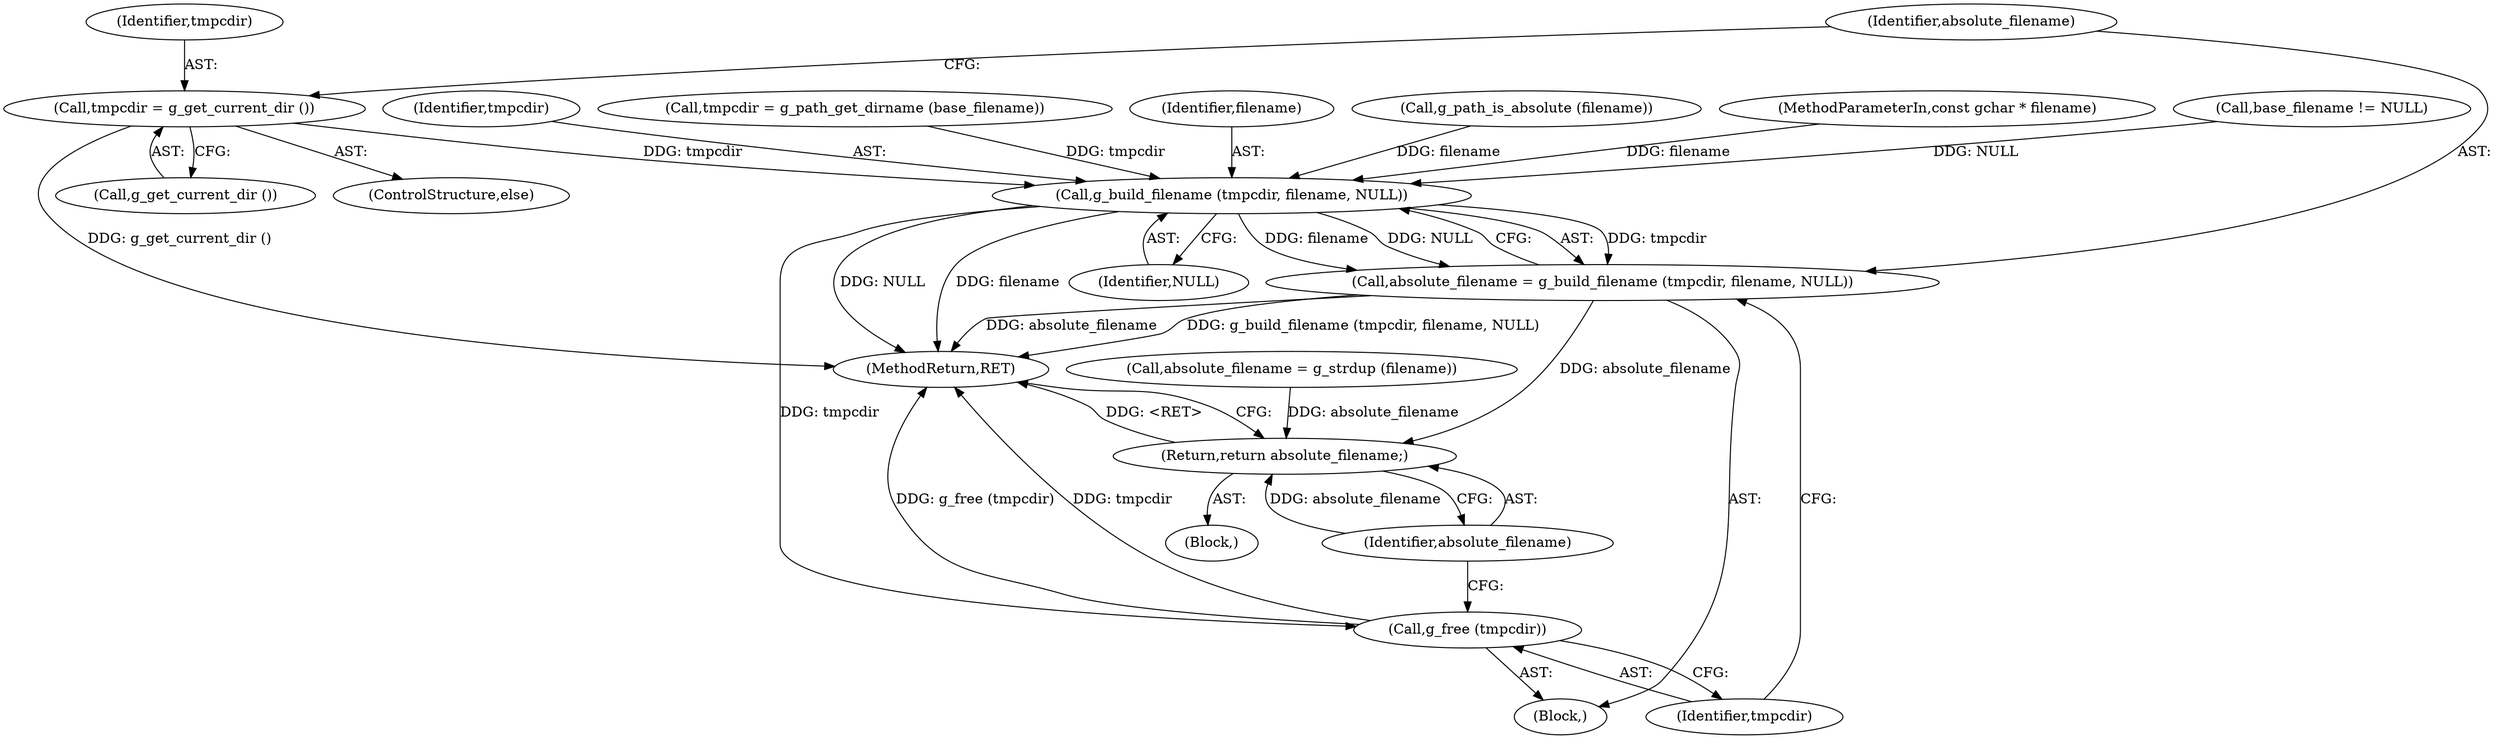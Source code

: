 digraph "0_librsvg_f9d69eadd2b16b00d1a1f9f286122123f8e547dd@pointer" {
"1000141" [label="(Call,tmpcdir = g_get_current_dir ())"];
"1000146" [label="(Call,g_build_filename (tmpcdir, filename, NULL))"];
"1000144" [label="(Call,absolute_filename = g_build_filename (tmpcdir, filename, NULL))"];
"1000152" [label="(Return,return absolute_filename;)"];
"1000150" [label="(Call,g_free (tmpcdir))"];
"1000142" [label="(Identifier,tmpcdir)"];
"1000109" [label="(Call,absolute_filename = g_strdup (filename))"];
"1000106" [label="(Call,g_path_is_absolute (filename))"];
"1000145" [label="(Identifier,absolute_filename)"];
"1000101" [label="(MethodParameterIn,const gchar * filename)"];
"1000151" [label="(Identifier,tmpcdir)"];
"1000114" [label="(Block,)"];
"1000144" [label="(Call,absolute_filename = g_build_filename (tmpcdir, filename, NULL))"];
"1000127" [label="(Call,base_filename != NULL)"];
"1000141" [label="(Call,tmpcdir = g_get_current_dir ())"];
"1000147" [label="(Identifier,tmpcdir)"];
"1000131" [label="(Call,tmpcdir = g_path_get_dirname (base_filename))"];
"1000150" [label="(Call,g_free (tmpcdir))"];
"1000152" [label="(Return,return absolute_filename;)"];
"1000149" [label="(Identifier,NULL)"];
"1000148" [label="(Identifier,filename)"];
"1000154" [label="(MethodReturn,RET)"];
"1000143" [label="(Call,g_get_current_dir ())"];
"1000103" [label="(Block,)"];
"1000146" [label="(Call,g_build_filename (tmpcdir, filename, NULL))"];
"1000153" [label="(Identifier,absolute_filename)"];
"1000140" [label="(ControlStructure,else)"];
"1000141" -> "1000140"  [label="AST: "];
"1000141" -> "1000143"  [label="CFG: "];
"1000142" -> "1000141"  [label="AST: "];
"1000143" -> "1000141"  [label="AST: "];
"1000145" -> "1000141"  [label="CFG: "];
"1000141" -> "1000154"  [label="DDG: g_get_current_dir ()"];
"1000141" -> "1000146"  [label="DDG: tmpcdir"];
"1000146" -> "1000144"  [label="AST: "];
"1000146" -> "1000149"  [label="CFG: "];
"1000147" -> "1000146"  [label="AST: "];
"1000148" -> "1000146"  [label="AST: "];
"1000149" -> "1000146"  [label="AST: "];
"1000144" -> "1000146"  [label="CFG: "];
"1000146" -> "1000154"  [label="DDG: NULL"];
"1000146" -> "1000154"  [label="DDG: filename"];
"1000146" -> "1000144"  [label="DDG: tmpcdir"];
"1000146" -> "1000144"  [label="DDG: filename"];
"1000146" -> "1000144"  [label="DDG: NULL"];
"1000131" -> "1000146"  [label="DDG: tmpcdir"];
"1000106" -> "1000146"  [label="DDG: filename"];
"1000101" -> "1000146"  [label="DDG: filename"];
"1000127" -> "1000146"  [label="DDG: NULL"];
"1000146" -> "1000150"  [label="DDG: tmpcdir"];
"1000144" -> "1000114"  [label="AST: "];
"1000145" -> "1000144"  [label="AST: "];
"1000151" -> "1000144"  [label="CFG: "];
"1000144" -> "1000154"  [label="DDG: g_build_filename (tmpcdir, filename, NULL)"];
"1000144" -> "1000154"  [label="DDG: absolute_filename"];
"1000144" -> "1000152"  [label="DDG: absolute_filename"];
"1000152" -> "1000103"  [label="AST: "];
"1000152" -> "1000153"  [label="CFG: "];
"1000153" -> "1000152"  [label="AST: "];
"1000154" -> "1000152"  [label="CFG: "];
"1000152" -> "1000154"  [label="DDG: <RET>"];
"1000153" -> "1000152"  [label="DDG: absolute_filename"];
"1000109" -> "1000152"  [label="DDG: absolute_filename"];
"1000150" -> "1000114"  [label="AST: "];
"1000150" -> "1000151"  [label="CFG: "];
"1000151" -> "1000150"  [label="AST: "];
"1000153" -> "1000150"  [label="CFG: "];
"1000150" -> "1000154"  [label="DDG: g_free (tmpcdir)"];
"1000150" -> "1000154"  [label="DDG: tmpcdir"];
}
